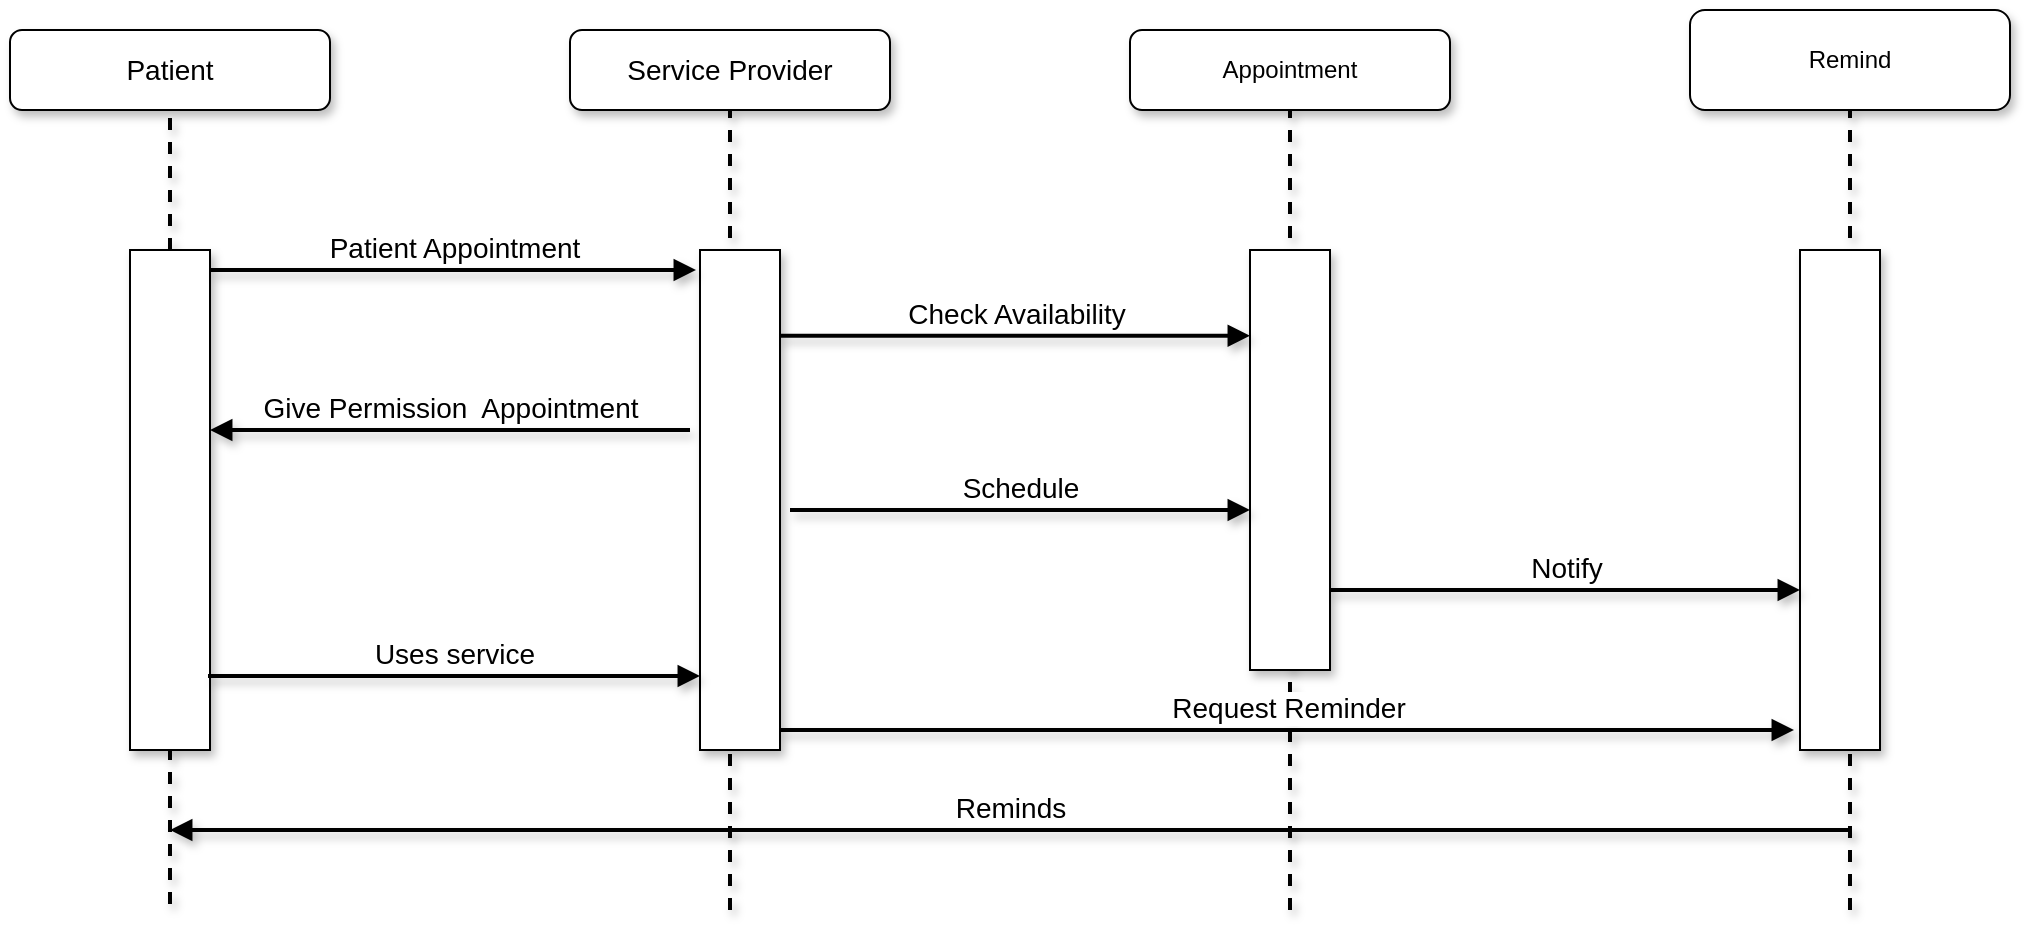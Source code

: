 <mxfile version="8.8.0" type="device" userAgent="Mozilla/5.0 (Windows NT 10.0; Win64; x64) AppleWebKit/537.36 (KHTML, like Gecko) draw.io/8.8.0 Chrome/61.0.316.100 Electron/2.0.2 Safari/537.36" editor="www.draw.io"><diagram id="CEMdnjAI2CshSej2ivDA" name="Page-1"><mxGraphModel dx="1226" dy="728" grid="1" gridSize="10" guides="1" tooltips="1" connect="1" arrows="1" fold="1" page="1" pageScale="1" pageWidth="1100" pageHeight="850" background="#ffffff" math="0" shadow="0"><root><mxCell id="0"/><mxCell id="1" parent="0"/><mxCell id="OlT7MaHpr3narvmNQ4MO-1" value="&lt;font style=&quot;font-size: 14px&quot;&gt;Patient&lt;/font&gt;" style="rounded=1;whiteSpace=wrap;html=1;shadow=1;" parent="1" vertex="1"><mxGeometry x="40" y="100" width="160" height="40" as="geometry"/></mxCell><mxCell id="OlT7MaHpr3narvmNQ4MO-2" value="&lt;font style=&quot;font-size: 14px&quot;&gt;Service Provider&lt;/font&gt;" style="rounded=1;whiteSpace=wrap;html=1;shadow=1;" parent="1" vertex="1"><mxGeometry x="320" y="100" width="160" height="40" as="geometry"/></mxCell><mxCell id="OlT7MaHpr3narvmNQ4MO-3" value="Appointment" style="rounded=1;whiteSpace=wrap;html=1;shadow=1;" parent="1" vertex="1"><mxGeometry x="600" y="100" width="160" height="40" as="geometry"/></mxCell><mxCell id="0K8EmN7Gwl13rF5WLrW9-1" value="Remind" style="rounded=1;whiteSpace=wrap;html=1;shadow=1;" parent="1" vertex="1"><mxGeometry x="880" y="90" width="160" height="50" as="geometry"/></mxCell><mxCell id="0K8EmN7Gwl13rF5WLrW9-2" value="" style="endArrow=none;dashed=1;html=1;entryX=0.5;entryY=1;entryDx=0;entryDy=0;strokeWidth=2;shadow=1;" parent="1" source="0K8EmN7Gwl13rF5WLrW9-9" target="OlT7MaHpr3narvmNQ4MO-1" edge="1"><mxGeometry width="50" height="50" relative="1" as="geometry"><mxPoint x="120" y="537" as="sourcePoint"/><mxPoint x="90" y="160" as="targetPoint"/></mxGeometry></mxCell><mxCell id="0K8EmN7Gwl13rF5WLrW9-3" value="" style="endArrow=none;dashed=1;html=1;strokeWidth=2;entryX=0.5;entryY=1;entryDx=0;entryDy=0;shadow=1;" parent="1" target="OlT7MaHpr3narvmNQ4MO-2" edge="1"><mxGeometry width="50" height="50" relative="1" as="geometry"><mxPoint x="400" y="540" as="sourcePoint"/><mxPoint x="460" y="220" as="targetPoint"/></mxGeometry></mxCell><mxCell id="0K8EmN7Gwl13rF5WLrW9-4" value="" style="endArrow=none;dashed=1;html=1;strokeWidth=2;entryX=0.5;entryY=1;entryDx=0;entryDy=0;shadow=1;" parent="1" target="OlT7MaHpr3narvmNQ4MO-3" edge="1"><mxGeometry width="50" height="50" relative="1" as="geometry"><mxPoint x="680" y="540" as="sourcePoint"/><mxPoint x="700" y="220" as="targetPoint"/></mxGeometry></mxCell><mxCell id="0K8EmN7Gwl13rF5WLrW9-6" value="" style="endArrow=none;dashed=1;html=1;strokeWidth=2;entryX=0.5;entryY=1;entryDx=0;entryDy=0;shadow=1;" parent="1" target="0K8EmN7Gwl13rF5WLrW9-1" edge="1"><mxGeometry width="50" height="50" relative="1" as="geometry"><mxPoint x="960" y="540" as="sourcePoint"/><mxPoint x="1120" y="210" as="targetPoint"/></mxGeometry></mxCell><mxCell id="0K8EmN7Gwl13rF5WLrW9-9" value="" style="html=1;points=[];perimeter=orthogonalPerimeter;shadow=1;" parent="1" vertex="1"><mxGeometry x="100" y="210" width="40" height="250" as="geometry"/></mxCell><mxCell id="0K8EmN7Gwl13rF5WLrW9-10" value="" style="endArrow=none;dashed=1;html=1;entryX=0.5;entryY=1;entryDx=0;entryDy=0;strokeWidth=2;shadow=1;" parent="1" target="0K8EmN7Gwl13rF5WLrW9-9" edge="1"><mxGeometry width="50" height="50" relative="1" as="geometry"><mxPoint x="120" y="537" as="sourcePoint"/><mxPoint x="120" y="140" as="targetPoint"/></mxGeometry></mxCell><mxCell id="0K8EmN7Gwl13rF5WLrW9-11" value="" style="html=1;points=[];perimeter=orthogonalPerimeter;shadow=1;" parent="1" vertex="1"><mxGeometry x="385" y="210" width="40" height="250" as="geometry"/></mxCell><mxCell id="0K8EmN7Gwl13rF5WLrW9-12" value="" style="html=1;points=[];perimeter=orthogonalPerimeter;shadow=1;" parent="1" vertex="1"><mxGeometry x="660" y="210" width="40" height="210" as="geometry"/></mxCell><mxCell id="0K8EmN7Gwl13rF5WLrW9-13" value="" style="html=1;points=[];perimeter=orthogonalPerimeter;shadow=1;" parent="1" vertex="1"><mxGeometry x="935" y="210" width="40" height="250" as="geometry"/></mxCell><mxCell id="0K8EmN7Gwl13rF5WLrW9-14" value="&lt;font style=&quot;font-size: 14px&quot;&gt;Patient Appointment&lt;/font&gt;" style="html=1;verticalAlign=bottom;endArrow=block;strokeWidth=2;entryX=-0.05;entryY=0.04;entryDx=0;entryDy=0;entryPerimeter=0;shadow=1;" parent="1" source="0K8EmN7Gwl13rF5WLrW9-9" target="0K8EmN7Gwl13rF5WLrW9-11" edge="1"><mxGeometry width="80" relative="1" as="geometry"><mxPoint x="200" y="240" as="sourcePoint"/><mxPoint x="380" y="240" as="targetPoint"/><Array as="points"><mxPoint x="200" y="220"/></Array></mxGeometry></mxCell><mxCell id="0K8EmN7Gwl13rF5WLrW9-15" value="&lt;font style=&quot;font-size: 14px&quot;&gt;Check Availability&lt;/font&gt;" style="html=1;verticalAlign=bottom;endArrow=block;strokeWidth=2;entryX=0;entryY=0.204;entryDx=0;entryDy=0;entryPerimeter=0;shadow=1;" parent="1" source="0K8EmN7Gwl13rF5WLrW9-11" target="0K8EmN7Gwl13rF5WLrW9-12" edge="1"><mxGeometry width="80" relative="1" as="geometry"><mxPoint x="430" y="260" as="sourcePoint"/><mxPoint x="510" y="260" as="targetPoint"/></mxGeometry></mxCell><mxCell id="0K8EmN7Gwl13rF5WLrW9-18" value="&lt;font style=&quot;font-size: 14px&quot;&gt;Give Permission&amp;nbsp; Appointment&lt;/font&gt;" style="html=1;verticalAlign=bottom;endArrow=block;strokeWidth=2;shadow=1;" parent="1" target="0K8EmN7Gwl13rF5WLrW9-9" edge="1"><mxGeometry width="80" relative="1" as="geometry"><mxPoint x="380" y="300" as="sourcePoint"/><mxPoint x="330" y="340" as="targetPoint"/></mxGeometry></mxCell><mxCell id="0K8EmN7Gwl13rF5WLrW9-20" value="&lt;font style=&quot;font-size: 14px&quot;&gt;Schedule&lt;/font&gt;" style="html=1;verticalAlign=bottom;endArrow=block;strokeWidth=2;exitX=1.125;exitY=0.52;exitDx=0;exitDy=0;exitPerimeter=0;shadow=1;" parent="1" source="0K8EmN7Gwl13rF5WLrW9-11" target="0K8EmN7Gwl13rF5WLrW9-12" edge="1"><mxGeometry width="80" relative="1" as="geometry"><mxPoint x="430" y="330" as="sourcePoint"/><mxPoint x="510" y="330" as="targetPoint"/></mxGeometry></mxCell><mxCell id="0K8EmN7Gwl13rF5WLrW9-21" value="&lt;font style=&quot;font-size: 14px&quot;&gt;Notify&lt;/font&gt;" style="html=1;verticalAlign=bottom;endArrow=block;strokeWidth=2;shadow=1;" parent="1" target="0K8EmN7Gwl13rF5WLrW9-13" edge="1"><mxGeometry width="80" relative="1" as="geometry"><mxPoint x="700" y="380" as="sourcePoint"/><mxPoint x="780" y="380" as="targetPoint"/></mxGeometry></mxCell><mxCell id="0K8EmN7Gwl13rF5WLrW9-22" value="&lt;span style=&quot;font-size: 14px&quot;&gt;Uses service&lt;/span&gt;" style="html=1;verticalAlign=bottom;endArrow=block;strokeWidth=2;exitX=0.975;exitY=0.852;exitDx=0;exitDy=0;exitPerimeter=0;shadow=1;" parent="1" source="0K8EmN7Gwl13rF5WLrW9-9" target="0K8EmN7Gwl13rF5WLrW9-11" edge="1"><mxGeometry width="80" relative="1" as="geometry"><mxPoint x="140" y="380" as="sourcePoint"/><mxPoint x="220" y="380" as="targetPoint"/></mxGeometry></mxCell><mxCell id="0K8EmN7Gwl13rF5WLrW9-23" value="&lt;span style=&quot;font-size: 14px&quot;&gt;Request Reminder&lt;/span&gt;" style="html=1;verticalAlign=bottom;endArrow=block;strokeWidth=2;entryX=-0.075;entryY=0.96;entryDx=0;entryDy=0;entryPerimeter=0;shadow=1;" parent="1" source="0K8EmN7Gwl13rF5WLrW9-11" target="0K8EmN7Gwl13rF5WLrW9-13" edge="1"><mxGeometry width="80" relative="1" as="geometry"><mxPoint x="570" y="450" as="sourcePoint"/><mxPoint x="650" y="450" as="targetPoint"/></mxGeometry></mxCell><mxCell id="0K8EmN7Gwl13rF5WLrW9-24" value="&lt;font style=&quot;font-size: 14px&quot;&gt;Reminds&lt;/font&gt;" style="html=1;verticalAlign=bottom;endArrow=block;strokeWidth=2;shadow=1;" parent="1" edge="1"><mxGeometry width="80" relative="1" as="geometry"><mxPoint x="960" y="500" as="sourcePoint"/><mxPoint x="120" y="500" as="targetPoint"/></mxGeometry></mxCell></root></mxGraphModel></diagram></mxfile>